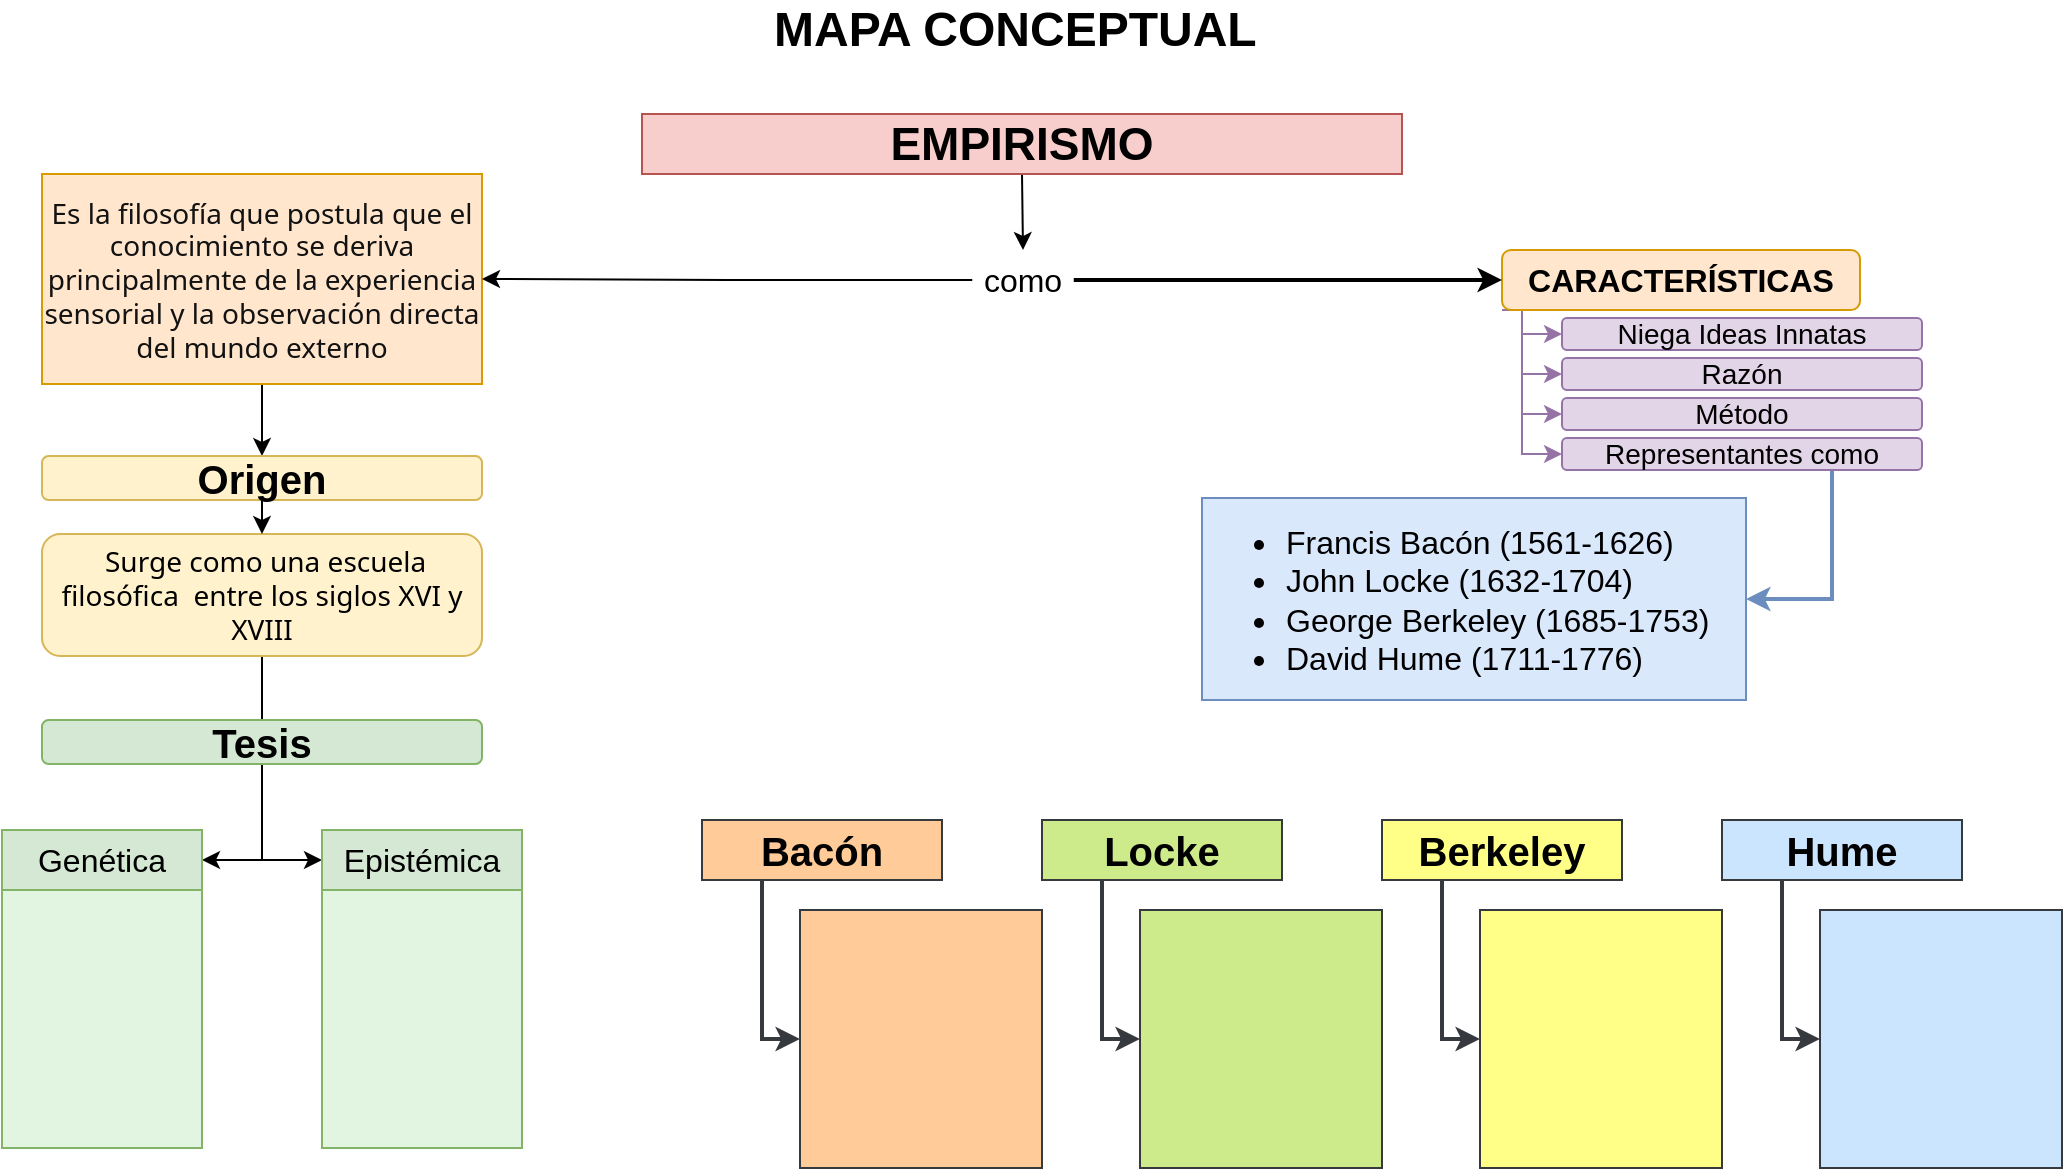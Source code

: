<mxfile version="24.2.3" type="github">
  <diagram name="Página-1" id="NYNVz0OY_tGuqIbxRp8c">
    <mxGraphModel dx="1148" dy="543" grid="1" gridSize="10" guides="1" tooltips="1" connect="1" arrows="1" fold="1" page="1" pageScale="1" pageWidth="1100" pageHeight="850" background="#FFFFFF" math="0" shadow="0">
      <root>
        <mxCell id="0" />
        <mxCell id="1" parent="0" />
        <mxCell id="j4Ydw-Lhea-PBXwhY6vj-42" style="edgeStyle=orthogonalEdgeStyle;rounded=0;orthogonalLoop=1;jettySize=auto;html=1;exitX=0.5;exitY=1;exitDx=0;exitDy=0;entryX=0.5;entryY=0;entryDx=0;entryDy=0;" edge="1" parent="1" source="c69_8v22Aky5ofSBsDl0-2" target="j4Ydw-Lhea-PBXwhY6vj-12">
          <mxGeometry relative="1" as="geometry" />
        </mxCell>
        <mxCell id="c69_8v22Aky5ofSBsDl0-2" value="&lt;font style=&quot;font-size: 23px;&quot;&gt;EMPIRISMO&lt;/font&gt;" style="rounded=0;whiteSpace=wrap;html=1;fillColor=#f8cecc;strokeColor=#b85450;fontStyle=1;fontSize=23;" parent="1" vertex="1">
          <mxGeometry x="360" y="67" width="380" height="30" as="geometry" />
        </mxCell>
        <mxCell id="j4Ydw-Lhea-PBXwhY6vj-44" style="edgeStyle=orthogonalEdgeStyle;rounded=0;orthogonalLoop=1;jettySize=auto;html=1;exitX=0.5;exitY=1;exitDx=0;exitDy=0;entryX=0.5;entryY=0;entryDx=0;entryDy=0;" edge="1" parent="1" source="j4Ydw-Lhea-PBXwhY6vj-1" target="j4Ydw-Lhea-PBXwhY6vj-34">
          <mxGeometry relative="1" as="geometry" />
        </mxCell>
        <mxCell id="j4Ydw-Lhea-PBXwhY6vj-1" value="&lt;span style=&quot;font-family: Söhne, ui-sans-serif, system-ui, -apple-system, &amp;quot;Segoe UI&amp;quot;, Roboto, Ubuntu, Cantarell, &amp;quot;Noto Sans&amp;quot;, sans-serif, &amp;quot;Helvetica Neue&amp;quot;, Arial, &amp;quot;Apple Color Emoji&amp;quot;, &amp;quot;Segoe UI Emoji&amp;quot;, &amp;quot;Segoe UI Symbol&amp;quot;, &amp;quot;Noto Color Emoji&amp;quot;; font-size: 14px; text-align: start; white-space-collapse: preserve;&quot;&gt;&lt;font color=&quot;#121212&quot;&gt;Es la filosofía que postula que el conocimiento se deriva principalmente de la experiencia sensorial y la observación directa del mundo externo&lt;/font&gt;&lt;/span&gt;" style="rounded=0;whiteSpace=wrap;html=1;fillColor=#ffe6cc;strokeColor=#d79b00;fontStyle=0;horizontal=1;fontSize=14;" vertex="1" parent="1">
          <mxGeometry x="60" y="97" width="220" height="105" as="geometry" />
        </mxCell>
        <mxCell id="j4Ydw-Lhea-PBXwhY6vj-26" style="edgeStyle=orthogonalEdgeStyle;rounded=0;orthogonalLoop=1;jettySize=auto;html=1;exitX=0;exitY=1;exitDx=0;exitDy=0;entryX=0;entryY=0.5;entryDx=0;entryDy=0;fillColor=#e1d5e7;strokeColor=#9673a6;strokeWidth=1;" edge="1" parent="1" source="j4Ydw-Lhea-PBXwhY6vj-7" target="j4Ydw-Lhea-PBXwhY6vj-21">
          <mxGeometry relative="1" as="geometry">
            <Array as="points">
              <mxPoint x="800" y="165" />
              <mxPoint x="800" y="177" />
            </Array>
          </mxGeometry>
        </mxCell>
        <mxCell id="j4Ydw-Lhea-PBXwhY6vj-27" style="edgeStyle=orthogonalEdgeStyle;rounded=0;orthogonalLoop=1;jettySize=auto;html=1;exitX=0;exitY=1;exitDx=0;exitDy=0;entryX=0;entryY=0.5;entryDx=0;entryDy=0;fillColor=#e1d5e7;strokeColor=#9673a6;strokeWidth=1;" edge="1" parent="1" source="j4Ydw-Lhea-PBXwhY6vj-7" target="j4Ydw-Lhea-PBXwhY6vj-23">
          <mxGeometry relative="1" as="geometry">
            <Array as="points">
              <mxPoint x="800" y="165" />
              <mxPoint x="800" y="197" />
            </Array>
          </mxGeometry>
        </mxCell>
        <mxCell id="j4Ydw-Lhea-PBXwhY6vj-28" style="edgeStyle=orthogonalEdgeStyle;rounded=0;orthogonalLoop=1;jettySize=auto;html=1;exitX=0;exitY=1;exitDx=0;exitDy=0;entryX=0;entryY=0.5;entryDx=0;entryDy=0;fillColor=#e1d5e7;strokeColor=#9673a6;strokeWidth=1;" edge="1" parent="1" source="j4Ydw-Lhea-PBXwhY6vj-7" target="j4Ydw-Lhea-PBXwhY6vj-24">
          <mxGeometry relative="1" as="geometry">
            <mxPoint x="789.789" y="219" as="targetPoint" />
            <Array as="points">
              <mxPoint x="800" y="165" />
              <mxPoint x="800" y="217" />
            </Array>
          </mxGeometry>
        </mxCell>
        <mxCell id="j4Ydw-Lhea-PBXwhY6vj-30" style="edgeStyle=orthogonalEdgeStyle;rounded=0;orthogonalLoop=1;jettySize=auto;html=1;exitX=0;exitY=1;exitDx=0;exitDy=0;entryX=0;entryY=0.5;entryDx=0;entryDy=0;fillColor=#e1d5e7;strokeColor=#9673a6;strokeWidth=1;" edge="1" parent="1" source="j4Ydw-Lhea-PBXwhY6vj-7" target="j4Ydw-Lhea-PBXwhY6vj-25">
          <mxGeometry relative="1" as="geometry">
            <Array as="points">
              <mxPoint x="800" y="165" />
              <mxPoint x="800" y="237" />
            </Array>
          </mxGeometry>
        </mxCell>
        <mxCell id="j4Ydw-Lhea-PBXwhY6vj-7" value="&lt;b style=&quot;font-size: 16px;&quot;&gt;&lt;font style=&quot;font-size: 16px;&quot;&gt;CARACTERÍSTICAS&lt;/font&gt;&lt;/b&gt;" style="rounded=1;whiteSpace=wrap;html=1;fillColor=#ffe6cc;strokeColor=#d79b00;fontSize=16;" vertex="1" parent="1">
          <mxGeometry x="790" y="135" width="179" height="30" as="geometry" />
        </mxCell>
        <mxCell id="j4Ydw-Lhea-PBXwhY6vj-52" style="edgeStyle=orthogonalEdgeStyle;rounded=0;orthogonalLoop=1;jettySize=auto;html=1;exitX=0.5;exitY=1;exitDx=0;exitDy=0;entryX=1;entryY=0.5;entryDx=0;entryDy=0;" edge="1" parent="1" source="j4Ydw-Lhea-PBXwhY6vj-9" target="j4Ydw-Lhea-PBXwhY6vj-45">
          <mxGeometry relative="1" as="geometry">
            <mxPoint x="170" y="440" as="targetPoint" />
            <Array as="points">
              <mxPoint x="170" y="440" />
            </Array>
          </mxGeometry>
        </mxCell>
        <mxCell id="j4Ydw-Lhea-PBXwhY6vj-53" style="edgeStyle=orthogonalEdgeStyle;rounded=0;orthogonalLoop=1;jettySize=auto;html=1;exitX=0.5;exitY=1;exitDx=0;exitDy=0;entryX=0;entryY=0.5;entryDx=0;entryDy=0;" edge="1" parent="1" source="j4Ydw-Lhea-PBXwhY6vj-9" target="j4Ydw-Lhea-PBXwhY6vj-47">
          <mxGeometry relative="1" as="geometry" />
        </mxCell>
        <mxCell id="j4Ydw-Lhea-PBXwhY6vj-9" value="&lt;span style=&quot;font-family: Söhne, ui-sans-serif, system-ui, -apple-system, &amp;quot;Segoe UI&amp;quot;, Roboto, Ubuntu, Cantarell, &amp;quot;Noto Sans&amp;quot;, sans-serif, &amp;quot;Helvetica Neue&amp;quot;, Arial, &amp;quot;Apple Color Emoji&amp;quot;, &amp;quot;Segoe UI Emoji&amp;quot;, &amp;quot;Segoe UI Symbol&amp;quot;, &amp;quot;Noto Color Emoji&amp;quot;; text-align: start; white-space-collapse: preserve;&quot;&gt;&lt;font style=&quot;font-size: 14px;&quot;&gt; Surge como una escuela filosófica  entre los siglos XVI y XVIII&lt;/font&gt;&lt;/span&gt;" style="rounded=1;whiteSpace=wrap;html=1;strokeWidth=1;fillColor=#fff2cc;strokeColor=#d6b656;" vertex="1" parent="1">
          <mxGeometry x="60" y="277" width="220" height="61" as="geometry" />
        </mxCell>
        <mxCell id="j4Ydw-Lhea-PBXwhY6vj-17" style="edgeStyle=orthogonalEdgeStyle;rounded=0;orthogonalLoop=1;jettySize=auto;html=1;exitX=1;exitY=0.5;exitDx=0;exitDy=0;entryX=0;entryY=0.5;entryDx=0;entryDy=0;strokeWidth=2;" edge="1" parent="1" source="j4Ydw-Lhea-PBXwhY6vj-12" target="j4Ydw-Lhea-PBXwhY6vj-7">
          <mxGeometry relative="1" as="geometry" />
        </mxCell>
        <mxCell id="j4Ydw-Lhea-PBXwhY6vj-41" style="edgeStyle=orthogonalEdgeStyle;rounded=0;orthogonalLoop=1;jettySize=auto;html=1;exitX=0;exitY=0.5;exitDx=0;exitDy=0;entryX=1;entryY=0.5;entryDx=0;entryDy=0;" edge="1" parent="1" source="j4Ydw-Lhea-PBXwhY6vj-12" target="j4Ydw-Lhea-PBXwhY6vj-1">
          <mxGeometry relative="1" as="geometry" />
        </mxCell>
        <mxCell id="j4Ydw-Lhea-PBXwhY6vj-12" value="como" style="rounded=0;whiteSpace=wrap;html=1;strokeColor=none;fontSize=16;align=center;" vertex="1" parent="1">
          <mxGeometry x="525.25" y="135" width="50.5" height="30" as="geometry" />
        </mxCell>
        <mxCell id="j4Ydw-Lhea-PBXwhY6vj-18" value="&lt;div style=&quot;line-height: 120%; font-size: 16px;&quot;&gt;&lt;ul style=&quot;line-height: 120%; font-size: 16px;&quot;&gt;&lt;li style=&quot;font-size: 16px;&quot;&gt;&lt;span style=&quot;background-color: initial; font-size: 16px;&quot;&gt;&lt;font style=&quot;font-size: 16px;&quot;&gt;Francis Bacón (1561-1626)&lt;/font&gt;&lt;/span&gt;&lt;/li&gt;&lt;li style=&quot;font-size: 16px;&quot;&gt;&lt;span style=&quot;background-color: initial; font-size: 16px;&quot;&gt;&lt;font style=&quot;font-size: 16px;&quot;&gt;John Locke (1632-1704)&lt;br style=&quot;font-size: 16px;&quot;&gt;&lt;/font&gt;&lt;/span&gt;&lt;/li&gt;&lt;li style=&quot;font-size: 16px;&quot;&gt;&lt;span style=&quot;background-color: initial; font-size: 16px;&quot;&gt;&lt;font style=&quot;font-size: 16px;&quot;&gt;George Berkeley (1685-1753)&lt;/font&gt;&lt;/span&gt;&lt;/li&gt;&lt;li style=&quot;font-size: 16px;&quot;&gt;&lt;span style=&quot;background-color: initial; font-size: 16px;&quot;&gt;&lt;font style=&quot;font-size: 16px;&quot;&gt;David Hume (1711-1776)&lt;/font&gt;&lt;/span&gt;&lt;/li&gt;&lt;/ul&gt;&lt;/div&gt;" style="rounded=0;whiteSpace=wrap;html=1;align=left;verticalAlign=middle;fillColor=#dae8fc;strokeColor=#6c8ebf;fontSize=16;" vertex="1" parent="1">
          <mxGeometry x="640" y="259" width="272" height="101" as="geometry" />
        </mxCell>
        <mxCell id="j4Ydw-Lhea-PBXwhY6vj-21" value="Niega Ideas Innatas" style="rounded=1;whiteSpace=wrap;html=1;fillColor=#e1d5e7;strokeColor=#9673a6;fontSize=14;" vertex="1" parent="1">
          <mxGeometry x="820" y="169" width="180" height="16" as="geometry" />
        </mxCell>
        <mxCell id="j4Ydw-Lhea-PBXwhY6vj-23" value="Razón" style="rounded=1;whiteSpace=wrap;html=1;fillColor=#e1d5e7;strokeColor=#9673a6;fontSize=14;" vertex="1" parent="1">
          <mxGeometry x="820" y="189" width="180" height="16" as="geometry" />
        </mxCell>
        <mxCell id="j4Ydw-Lhea-PBXwhY6vj-24" value="Método" style="rounded=1;whiteSpace=wrap;html=1;fillColor=#e1d5e7;strokeColor=#9673a6;fontSize=14;" vertex="1" parent="1">
          <mxGeometry x="820" y="209" width="180" height="16" as="geometry" />
        </mxCell>
        <mxCell id="j4Ydw-Lhea-PBXwhY6vj-33" style="edgeStyle=orthogonalEdgeStyle;rounded=0;orthogonalLoop=1;jettySize=auto;html=1;exitX=0.75;exitY=1;exitDx=0;exitDy=0;entryX=1;entryY=0.5;entryDx=0;entryDy=0;strokeWidth=2;fillColor=#dae8fc;strokeColor=#6c8ebf;fontSize=14;" edge="1" parent="1" source="j4Ydw-Lhea-PBXwhY6vj-25" target="j4Ydw-Lhea-PBXwhY6vj-18">
          <mxGeometry relative="1" as="geometry" />
        </mxCell>
        <mxCell id="j4Ydw-Lhea-PBXwhY6vj-25" value="Representantes como" style="rounded=1;whiteSpace=wrap;html=1;fillColor=#e1d5e7;strokeColor=#9673a6;fontSize=14;" vertex="1" parent="1">
          <mxGeometry x="820" y="229" width="180" height="16" as="geometry" />
        </mxCell>
        <mxCell id="j4Ydw-Lhea-PBXwhY6vj-46" style="edgeStyle=orthogonalEdgeStyle;rounded=0;orthogonalLoop=1;jettySize=auto;html=1;exitX=0.5;exitY=1;exitDx=0;exitDy=0;entryX=0.5;entryY=0;entryDx=0;entryDy=0;" edge="1" parent="1" source="j4Ydw-Lhea-PBXwhY6vj-34" target="j4Ydw-Lhea-PBXwhY6vj-9">
          <mxGeometry relative="1" as="geometry" />
        </mxCell>
        <mxCell id="j4Ydw-Lhea-PBXwhY6vj-34" value="Origen" style="rounded=1;whiteSpace=wrap;html=1;fillColor=#fff2cc;strokeColor=#d6b656;fontStyle=1;fontSize=20;align=center;" vertex="1" parent="1">
          <mxGeometry x="60" y="238" width="220" height="22" as="geometry" />
        </mxCell>
        <mxCell id="j4Ydw-Lhea-PBXwhY6vj-37" value="&lt;font style=&quot;font-size: 24px;&quot;&gt;&lt;b&gt;MAPA CONCEPTUAL&amp;nbsp;&lt;/b&gt;&lt;/font&gt;" style="text;html=1;align=center;verticalAlign=middle;whiteSpace=wrap;rounded=0;" vertex="1" parent="1">
          <mxGeometry x="160" y="10" width="780" height="30" as="geometry" />
        </mxCell>
        <mxCell id="j4Ydw-Lhea-PBXwhY6vj-45" value="Genética" style="rounded=0;whiteSpace=wrap;html=1;fontSize=16;fontStyle=0;fillColor=#d5e8d4;strokeColor=#82b366;" vertex="1" parent="1">
          <mxGeometry x="40" y="425" width="100" height="30" as="geometry" />
        </mxCell>
        <mxCell id="j4Ydw-Lhea-PBXwhY6vj-47" value="Epistémica" style="rounded=0;whiteSpace=wrap;html=1;fontSize=16;fontStyle=0;fillColor=#d5e8d4;strokeColor=#82b366;" vertex="1" parent="1">
          <mxGeometry x="200" y="425" width="100" height="30" as="geometry" />
        </mxCell>
        <mxCell id="j4Ydw-Lhea-PBXwhY6vj-56" value="Tesis" style="rounded=1;whiteSpace=wrap;html=1;fillColor=#d5e8d4;strokeColor=#82b366;fontStyle=1;fontSize=20;align=center;" vertex="1" parent="1">
          <mxGeometry x="60" y="370" width="220" height="22" as="geometry" />
        </mxCell>
        <mxCell id="j4Ydw-Lhea-PBXwhY6vj-58" value="" style="rounded=0;whiteSpace=wrap;html=1;fontSize=16;fontStyle=0;fillColor=#e1f5e0;strokeColor=#82b366;" vertex="1" parent="1">
          <mxGeometry x="40" y="455" width="100" height="129" as="geometry" />
        </mxCell>
        <mxCell id="j4Ydw-Lhea-PBXwhY6vj-71" style="edgeStyle=orthogonalEdgeStyle;rounded=0;orthogonalLoop=1;jettySize=auto;html=1;exitX=0.25;exitY=1;exitDx=0;exitDy=0;entryX=0;entryY=0.5;entryDx=0;entryDy=0;strokeWidth=2;fillColor=#ffcc99;strokeColor=#36393d;" edge="1" parent="1" source="j4Ydw-Lhea-PBXwhY6vj-61" target="j4Ydw-Lhea-PBXwhY6vj-65">
          <mxGeometry relative="1" as="geometry">
            <Array as="points">
              <mxPoint x="420" y="530" />
            </Array>
          </mxGeometry>
        </mxCell>
        <mxCell id="j4Ydw-Lhea-PBXwhY6vj-61" value="Bacón" style="rounded=0;whiteSpace=wrap;html=1;fontSize=20;fontStyle=1;fillColor=#ffcc99;strokeColor=#36393d;strokeWidth=1;" vertex="1" parent="1">
          <mxGeometry x="390" y="420" width="120" height="30" as="geometry" />
        </mxCell>
        <mxCell id="j4Ydw-Lhea-PBXwhY6vj-65" value="" style="rounded=0;whiteSpace=wrap;html=1;fontSize=16;fontStyle=0;fillColor=#ffcc99;strokeColor=#36393d;strokeWidth=1;" vertex="1" parent="1">
          <mxGeometry x="439" y="465" width="121" height="129" as="geometry" />
        </mxCell>
        <mxCell id="j4Ydw-Lhea-PBXwhY6vj-70" value="" style="rounded=0;whiteSpace=wrap;html=1;fontSize=16;fontStyle=0;fillColor=#e1f5e0;strokeColor=#82b366;" vertex="1" parent="1">
          <mxGeometry x="200" y="455" width="100" height="129" as="geometry" />
        </mxCell>
        <mxCell id="j4Ydw-Lhea-PBXwhY6vj-73" style="edgeStyle=orthogonalEdgeStyle;rounded=0;orthogonalLoop=1;jettySize=auto;html=1;exitX=0.25;exitY=1;exitDx=0;exitDy=0;entryX=0;entryY=0.5;entryDx=0;entryDy=0;fillColor=#cdeb8b;strokeColor=#36393d;strokeWidth=2;" edge="1" parent="1" source="j4Ydw-Lhea-PBXwhY6vj-74" target="j4Ydw-Lhea-PBXwhY6vj-75">
          <mxGeometry relative="1" as="geometry">
            <Array as="points">
              <mxPoint x="590" y="530" />
            </Array>
          </mxGeometry>
        </mxCell>
        <mxCell id="j4Ydw-Lhea-PBXwhY6vj-74" value="Locke" style="rounded=0;whiteSpace=wrap;html=1;fontSize=20;fontStyle=1;fillColor=#cdeb8b;strokeColor=#36393d;" vertex="1" parent="1">
          <mxGeometry x="560" y="420" width="120" height="30" as="geometry" />
        </mxCell>
        <mxCell id="j4Ydw-Lhea-PBXwhY6vj-75" value="" style="rounded=0;whiteSpace=wrap;html=1;fontSize=16;fontStyle=0;fillColor=#cdeb8b;strokeColor=#36393d;" vertex="1" parent="1">
          <mxGeometry x="609" y="465" width="121" height="129" as="geometry" />
        </mxCell>
        <mxCell id="j4Ydw-Lhea-PBXwhY6vj-76" style="edgeStyle=orthogonalEdgeStyle;rounded=0;orthogonalLoop=1;jettySize=auto;html=1;exitX=0.25;exitY=1;exitDx=0;exitDy=0;entryX=0;entryY=0.5;entryDx=0;entryDy=0;fillColor=#ffff88;strokeColor=#36393d;strokeWidth=2;" edge="1" parent="1" source="j4Ydw-Lhea-PBXwhY6vj-77" target="j4Ydw-Lhea-PBXwhY6vj-78">
          <mxGeometry relative="1" as="geometry">
            <Array as="points">
              <mxPoint x="760" y="530" />
            </Array>
          </mxGeometry>
        </mxCell>
        <mxCell id="j4Ydw-Lhea-PBXwhY6vj-77" value="Berkeley" style="rounded=0;whiteSpace=wrap;html=1;fontSize=20;fontStyle=1;fillColor=#ffff88;strokeColor=#36393d;" vertex="1" parent="1">
          <mxGeometry x="730" y="420" width="120" height="30" as="geometry" />
        </mxCell>
        <mxCell id="j4Ydw-Lhea-PBXwhY6vj-78" value="" style="rounded=0;whiteSpace=wrap;html=1;fontSize=16;fontStyle=0;fillColor=#ffff88;strokeColor=#36393d;" vertex="1" parent="1">
          <mxGeometry x="779" y="465" width="121" height="129" as="geometry" />
        </mxCell>
        <mxCell id="j4Ydw-Lhea-PBXwhY6vj-79" style="edgeStyle=orthogonalEdgeStyle;rounded=0;orthogonalLoop=1;jettySize=auto;html=1;exitX=0.25;exitY=1;exitDx=0;exitDy=0;entryX=0;entryY=0.5;entryDx=0;entryDy=0;fillColor=#cce5ff;strokeColor=#36393d;strokeWidth=2;" edge="1" parent="1" source="j4Ydw-Lhea-PBXwhY6vj-80" target="j4Ydw-Lhea-PBXwhY6vj-81">
          <mxGeometry relative="1" as="geometry">
            <Array as="points">
              <mxPoint x="930" y="530" />
            </Array>
          </mxGeometry>
        </mxCell>
        <mxCell id="j4Ydw-Lhea-PBXwhY6vj-80" value="Hume" style="rounded=0;whiteSpace=wrap;html=1;fontSize=20;fontStyle=1;fillColor=#cce5ff;strokeColor=#36393d;" vertex="1" parent="1">
          <mxGeometry x="900" y="420" width="120" height="30" as="geometry" />
        </mxCell>
        <mxCell id="j4Ydw-Lhea-PBXwhY6vj-81" value="" style="rounded=0;whiteSpace=wrap;html=1;fontSize=16;fontStyle=0;fillColor=#cce5ff;strokeColor=#36393d;" vertex="1" parent="1">
          <mxGeometry x="949" y="465" width="121" height="129" as="geometry" />
        </mxCell>
      </root>
    </mxGraphModel>
  </diagram>
</mxfile>
